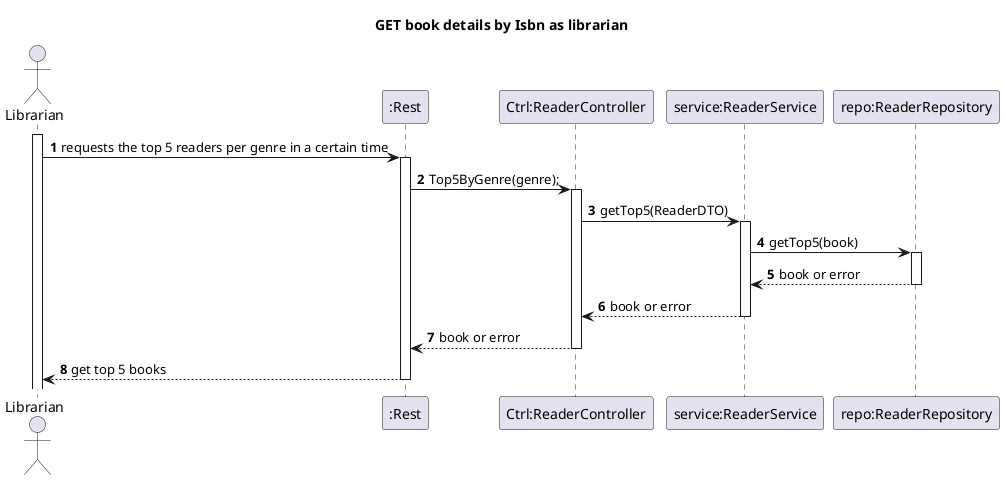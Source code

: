 @startuml
'https://plantuml.com/sequence-diagram
autoactivate on
autonumber

title GET book details by Isbn as librarian

actor "Librarian" as User
participant ":Rest" as Rest
participant "Ctrl:ReaderController" as Ctrl
participant "service:ReaderService" as Service
participant "repo:ReaderRepository" as Repo

activate User

User -> Rest: requests the top 5 readers per genre in a certain time

Rest -> Ctrl: Top5ByGenre(genre);

Ctrl -> Service: getTop5(ReaderDTO)
Service -> Repo: getTop5(book)
Repo --> Service: book or error
Service --> Ctrl: book or error
Ctrl --> Rest: book or error
Rest --> User: get top 5 books

@enduml
